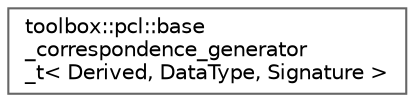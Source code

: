 digraph "Graphical Class Hierarchy"
{
 // LATEX_PDF_SIZE
  bgcolor="transparent";
  edge [fontname=Helvetica,fontsize=10,labelfontname=Helvetica,labelfontsize=10];
  node [fontname=Helvetica,fontsize=10,shape=box,height=0.2,width=0.4];
  rankdir="LR";
  Node0 [id="Node000000",label="toolbox::pcl::base\l_correspondence_generator\l_t\< Derived, DataType, Signature \>",height=0.2,width=0.4,color="grey40", fillcolor="white", style="filled",URL="$classtoolbox_1_1pcl_1_1base__correspondence__generator__t.html",tooltip="对应点生成器的基类（CRTP模式） / Base class for correspondence generators (CRTP pattern)"];
}
